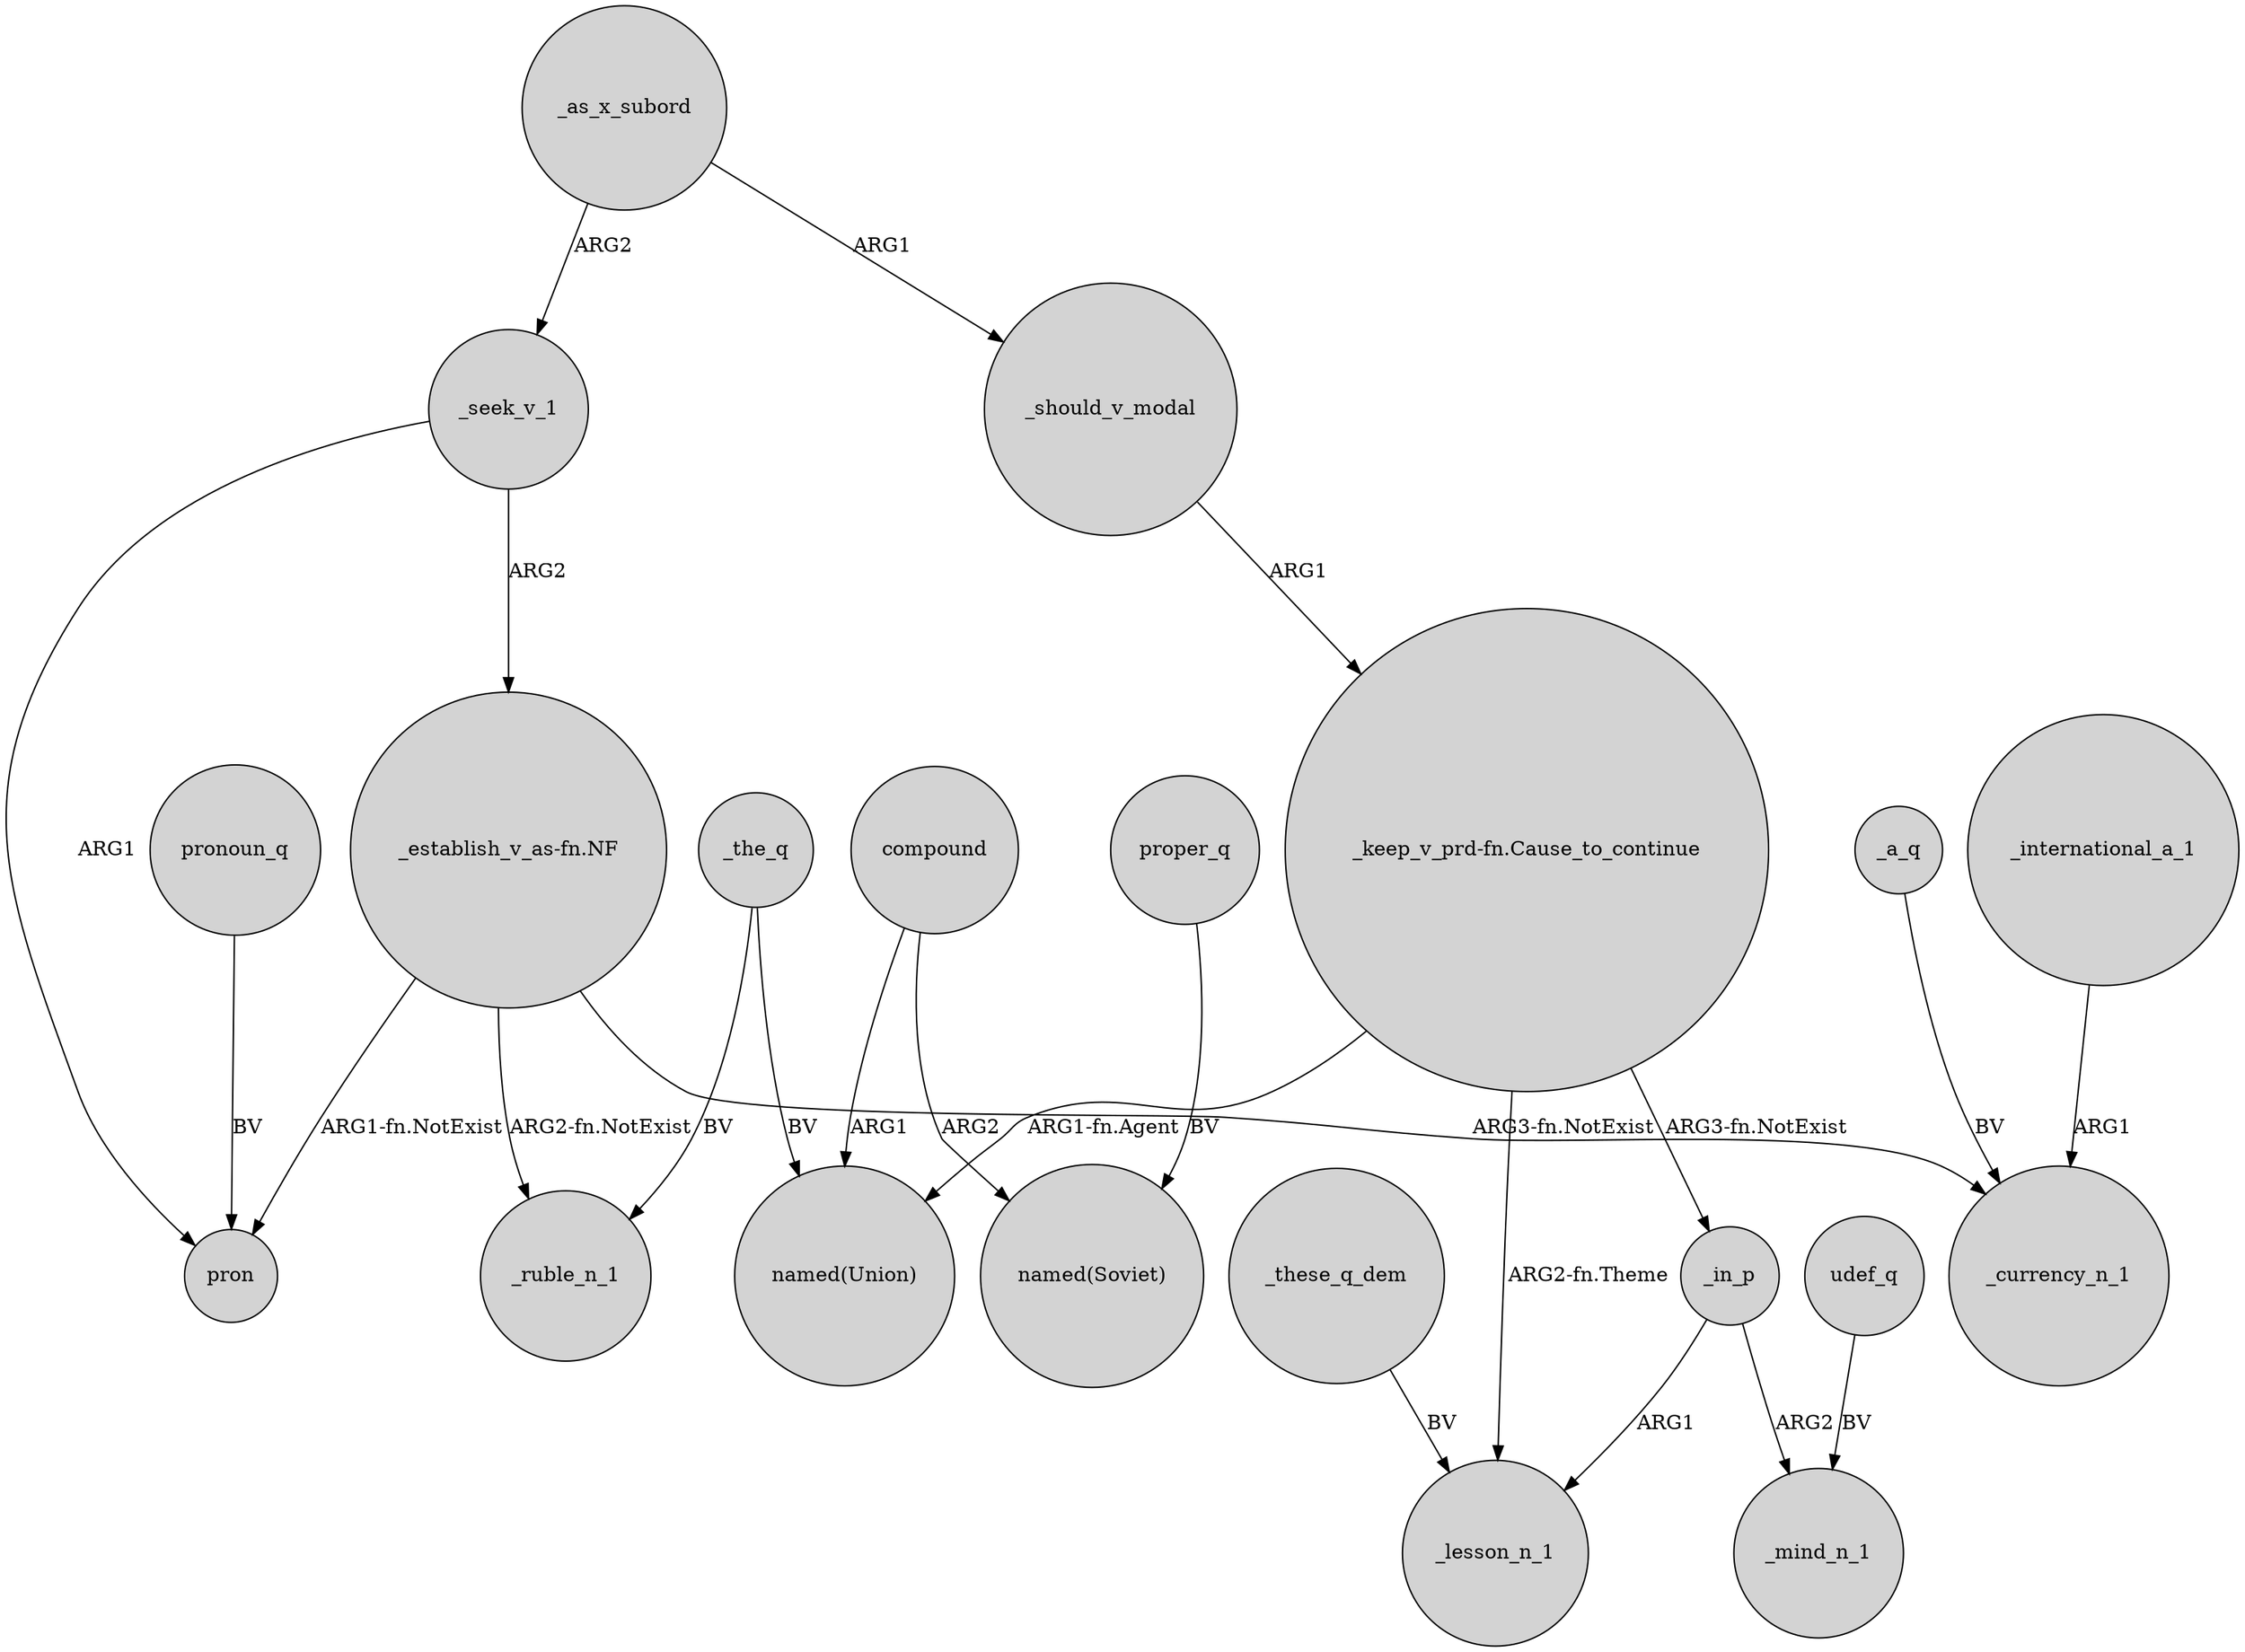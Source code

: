 digraph {
	node [shape=circle style=filled]
	"_establish_v_as-fn.NF" -> _ruble_n_1 [label="ARG2-fn.NotExist"]
	"_keep_v_prd-fn.Cause_to_continue" -> _in_p [label="ARG3-fn.NotExist"]
	"_keep_v_prd-fn.Cause_to_continue" -> _lesson_n_1 [label="ARG2-fn.Theme"]
	_these_q_dem -> _lesson_n_1 [label=BV]
	_a_q -> _currency_n_1 [label=BV]
	proper_q -> "named(Soviet)" [label=BV]
	_the_q -> "named(Union)" [label=BV]
	_seek_v_1 -> "_establish_v_as-fn.NF" [label=ARG2]
	"_keep_v_prd-fn.Cause_to_continue" -> "named(Union)" [label="ARG1-fn.Agent"]
	pronoun_q -> pron [label=BV]
	"_establish_v_as-fn.NF" -> _currency_n_1 [label="ARG3-fn.NotExist"]
	compound -> "named(Union)" [label=ARG1]
	_international_a_1 -> _currency_n_1 [label=ARG1]
	_seek_v_1 -> pron [label=ARG1]
	_in_p -> _mind_n_1 [label=ARG2]
	_as_x_subord -> _should_v_modal [label=ARG1]
	compound -> "named(Soviet)" [label=ARG2]
	_the_q -> _ruble_n_1 [label=BV]
	_should_v_modal -> "_keep_v_prd-fn.Cause_to_continue" [label=ARG1]
	udef_q -> _mind_n_1 [label=BV]
	_in_p -> _lesson_n_1 [label=ARG1]
	_as_x_subord -> _seek_v_1 [label=ARG2]
	"_establish_v_as-fn.NF" -> pron [label="ARG1-fn.NotExist"]
}
